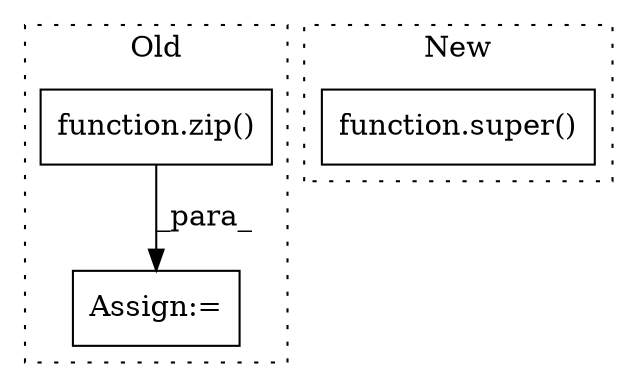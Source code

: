 digraph G {
subgraph cluster0 {
1 [label="function.zip()" a="75" s="1191,1222" l="4,1" shape="box"];
3 [label="Assign:=" a="68" s="1302" l="3" shape="box"];
label = "Old";
style="dotted";
}
subgraph cluster1 {
2 [label="function.super()" a="75" s="1008" l="7" shape="box"];
label = "New";
style="dotted";
}
1 -> 3 [label="_para_"];
}